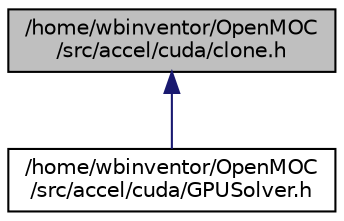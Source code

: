 digraph "/home/wbinventor/OpenMOC/src/accel/cuda/clone.h"
{
  edge [fontname="Helvetica",fontsize="10",labelfontname="Helvetica",labelfontsize="10"];
  node [fontname="Helvetica",fontsize="10",shape=record];
  Node1 [label="/home/wbinventor/OpenMOC\l/src/accel/cuda/clone.h",height=0.2,width=0.4,color="black", fillcolor="grey75", style="filled" fontcolor="black"];
  Node1 -> Node2 [dir="back",color="midnightblue",fontsize="10",style="solid",fontname="Helvetica"];
  Node2 [label="/home/wbinventor/OpenMOC\l/src/accel/cuda/GPUSolver.h",height=0.2,width=0.4,color="black", fillcolor="white", style="filled",URL="$GPUSolver_8h.html",tooltip="The GPUSolver class and CUDA physics kernels."];
}
